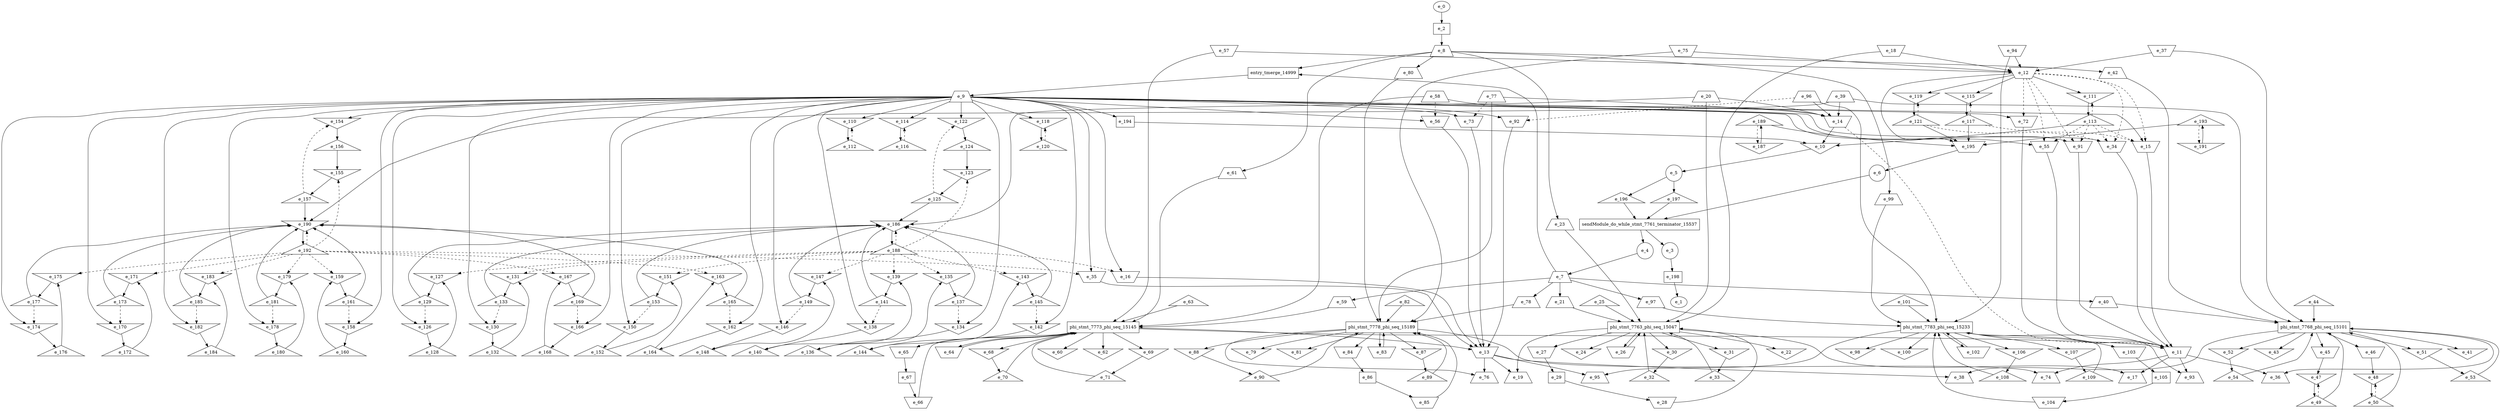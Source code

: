 digraph control_path {
  e_0: entry_node : n ;
  e_1: exit_node : s ;
  e_2 [shape = dot];
  e_3 [shape = circle];
  e_4 [shape = circle];
  e_5 [shape = circle];
  e_6 [shape = circle];
  e_7 [shape = trapezium];
  e_8 [shape = trapezium];
  e_9 [shape = trapezium];
  e_10 [shape = invtriangle];
  e_11 [shape = invtrapezium];
  e_12 [shape = invtrapezium];
  e_13 [shape = invtrapezium];
  e_14 [shape = invtrapezium];
  e_15 [shape = invtrapezium];
  e_16 [shape = invtrapezium];
  e_17 [shape = trapezium];
  e_18 [shape = invtrapezium];
  e_19 [shape = trapezium];
  e_20 [shape = trapezium];
  e_21 [shape = trapezium];
  e_22 [shape = invtriangle];
  e_23 [shape = trapezium];
  e_24 [shape = invtriangle];
  e_25 [shape = triangle];
  e_26 [shape = invtrapezium];
  e_27 [shape = invtrapezium];
  e_28 [shape = invtrapezium];
  e_29 [shape = dot];
  e_30 [shape = invtriangle];
  e_31 [shape = invtriangle];
  e_32 [shape = triangle];
  e_33 [shape = triangle];
  e_34 [shape = invtrapezium];
  e_35 [shape = invtrapezium];
  e_36 [shape = trapezium];
  e_37 [shape = invtrapezium];
  e_38 [shape = trapezium];
  e_39 [shape = trapezium];
  e_40 [shape = trapezium];
  e_41 [shape = invtriangle];
  e_42 [shape = trapezium];
  e_43 [shape = invtriangle];
  e_44 [shape = triangle];
  e_45 [shape = invtrapezium];
  e_46 [shape = invtrapezium];
  e_47 [shape = invtriangle];
  e_48 [shape = invtriangle];
  e_49 [shape = triangle];
  e_50 [shape = triangle];
  e_51 [shape = invtriangle];
  e_52 [shape = invtriangle];
  e_53 [shape = triangle];
  e_54 [shape = triangle];
  e_55 [shape = invtrapezium];
  e_56 [shape = invtrapezium];
  e_57 [shape = invtrapezium];
  e_58 [shape = trapezium];
  e_59 [shape = trapezium];
  e_60 [shape = invtriangle];
  e_61 [shape = trapezium];
  e_62 [shape = invtriangle];
  e_63 [shape = triangle];
  e_64 [shape = invtrapezium];
  e_65 [shape = invtrapezium];
  e_66 [shape = invtrapezium];
  e_67 [shape = dot];
  e_68 [shape = invtriangle];
  e_69 [shape = invtriangle];
  e_70 [shape = triangle];
  e_71 [shape = triangle];
  e_72 [shape = invtrapezium];
  e_73 [shape = invtrapezium];
  e_74 [shape = trapezium];
  e_75 [shape = invtrapezium];
  e_76 [shape = trapezium];
  e_77 [shape = trapezium];
  e_78 [shape = trapezium];
  e_79 [shape = invtriangle];
  e_80 [shape = trapezium];
  e_81 [shape = invtriangle];
  e_82 [shape = triangle];
  e_83 [shape = invtrapezium];
  e_84 [shape = invtrapezium];
  e_85 [shape = invtrapezium];
  e_86 [shape = dot];
  e_87 [shape = invtriangle];
  e_88 [shape = invtriangle];
  e_89 [shape = triangle];
  e_90 [shape = triangle];
  e_91 [shape = invtrapezium];
  e_92 [shape = invtrapezium];
  e_93 [shape = trapezium];
  e_94 [shape = invtrapezium];
  e_95 [shape = trapezium];
  e_96 [shape = trapezium];
  e_97 [shape = trapezium];
  e_98 [shape = invtriangle];
  e_99 [shape = trapezium];
  e_100 [shape = invtriangle];
  e_101 [shape = triangle];
  e_102 [shape = invtrapezium];
  e_103 [shape = invtrapezium];
  e_104 [shape = invtrapezium];
  e_105 [shape = dot];
  e_106 [shape = invtriangle];
  e_107 [shape = invtriangle];
  e_108 [shape = triangle];
  e_109 [shape = triangle];
  e_110 [shape = invtriangle];
  e_111 [shape = invtriangle];
  e_112 [shape = triangle];
  e_113 [shape = triangle];
  e_114 [shape = invtriangle];
  e_115 [shape = invtriangle];
  e_116 [shape = triangle];
  e_117 [shape = triangle];
  e_118 [shape = invtriangle];
  e_119 [shape = invtriangle];
  e_120 [shape = triangle];
  e_121 [shape = triangle];
  e_122 [shape = invtriangle];
  e_123 [shape = invtriangle];
  e_124 [shape = triangle];
  e_125 [shape = triangle];
  e_126 [shape = invtriangle];
  e_127 [shape = invtriangle];
  e_128 [shape = triangle];
  e_129 [shape = triangle];
  e_130 [shape = invtriangle];
  e_131 [shape = invtriangle];
  e_132 [shape = triangle];
  e_133 [shape = triangle];
  e_134 [shape = invtriangle];
  e_135 [shape = invtriangle];
  e_136 [shape = triangle];
  e_137 [shape = triangle];
  e_138 [shape = invtriangle];
  e_139 [shape = invtriangle];
  e_140 [shape = triangle];
  e_141 [shape = triangle];
  e_142 [shape = invtriangle];
  e_143 [shape = invtriangle];
  e_144 [shape = triangle];
  e_145 [shape = triangle];
  e_146 [shape = invtriangle];
  e_147 [shape = invtriangle];
  e_148 [shape = triangle];
  e_149 [shape = triangle];
  e_150 [shape = invtriangle];
  e_151 [shape = invtriangle];
  e_152 [shape = triangle];
  e_153 [shape = triangle];
  e_154 [shape = invtriangle];
  e_155 [shape = invtriangle];
  e_156 [shape = triangle];
  e_157 [shape = triangle];
  e_158 [shape = invtriangle];
  e_159 [shape = invtriangle];
  e_160 [shape = triangle];
  e_161 [shape = triangle];
  e_162 [shape = invtriangle];
  e_163 [shape = invtriangle];
  e_164 [shape = triangle];
  e_165 [shape = triangle];
  e_166 [shape = invtriangle];
  e_167 [shape = invtriangle];
  e_168 [shape = triangle];
  e_169 [shape = triangle];
  e_170 [shape = invtriangle];
  e_171 [shape = invtriangle];
  e_172 [shape = triangle];
  e_173 [shape = triangle];
  e_174 [shape = invtriangle];
  e_175 [shape = invtriangle];
  e_176 [shape = triangle];
  e_177 [shape = triangle];
  e_178 [shape = invtriangle];
  e_179 [shape = invtriangle];
  e_180 [shape = triangle];
  e_181 [shape = triangle];
  e_182 [shape = invtriangle];
  e_183 [shape = invtriangle];
  e_184 [shape = triangle];
  e_185 [shape = triangle];
  e_186 [shape = invtriangle];
  e_187 [shape = invtriangle];
  e_188 [shape = triangle];
  e_189 [shape = triangle];
  e_190 [shape = invtriangle];
  e_191 [shape = invtriangle];
  e_192 [shape = triangle];
  e_193 [shape = triangle];
  e_194 [shape = dot];
  e_195 [shape = invtrapezium];
  e_196 [shape = triangle];
  e_197 [shape = triangle];
  e_198 [shape = dot];
  e_198 -> e_1;
  e_0 -> e_2;
  e_10 -> e_5;
  e_195 -> e_6;
  e_4 -> e_7;
  e_2 -> e_8;
  e_14 -> e_10;
  e_194 -> e_10;
  e_113 -> e_10;
  e_55 -> e_11;
  e_72 -> e_11;
  e_15 -> e_11;
  e_34 -> e_11;
  e_91 -> e_11;
  e_14 -> e_11[style = dashed];
  e_57 -> e_12;
  e_18 -> e_12;
  e_37 -> e_12;
  e_75 -> e_12;
  e_94 -> e_12;
  e_56 -> e_13;
  e_73 -> e_13;
  e_16 -> e_13;
  e_35 -> e_13;
  e_92 -> e_13;
  e_58 -> e_14;
  e_20 -> e_14;
  e_39 -> e_14;
  e_77 -> e_14;
  e_96 -> e_14;
  e_9 -> e_15;
  e_12 -> e_15[style = dashed];
  e_113 -> e_15[style = dashed];
  e_117 -> e_15[style = dashed];
  e_9 -> e_16;
  e_188 -> e_16[style = dashed];
  e_11 -> e_17;
  e_13 -> e_19;
  e_7 -> e_21;
  e_8 -> e_23;
  e_29 -> e_28;
  e_27 -> e_29;
  e_30 -> e_32;
  e_31 -> e_33;
  e_9 -> e_34;
  e_12 -> e_34[style = dashed];
  e_113 -> e_34[style = dashed];
  e_121 -> e_34[style = dashed];
  e_9 -> e_35;
  e_192 -> e_35[style = dashed];
  e_11 -> e_36;
  e_13 -> e_38;
  e_7 -> e_40;
  e_8 -> e_42;
  e_45 -> e_47;
  e_49 -> e_47[style = dashed];
  e_46 -> e_48;
  e_50 -> e_48[style = dashed];
  e_47 -> e_49;
  e_48 -> e_50;
  e_51 -> e_53;
  e_52 -> e_54;
  e_9 -> e_55;
  e_12 -> e_55[style = dashed];
  e_113 -> e_55[style = dashed];
  e_9 -> e_56;
  e_58 -> e_56[style = dashed];
  e_7 -> e_59;
  e_8 -> e_61;
  e_67 -> e_66;
  e_65 -> e_67;
  e_68 -> e_70;
  e_69 -> e_71;
  e_9 -> e_72;
  e_12 -> e_72[style = dashed];
  e_9 -> e_73;
  e_77 -> e_73[style = dashed];
  e_11 -> e_74;
  e_13 -> e_76;
  e_7 -> e_78;
  e_8 -> e_80;
  e_86 -> e_85;
  e_84 -> e_86;
  e_87 -> e_89;
  e_88 -> e_90;
  e_9 -> e_91;
  e_12 -> e_91[style = dashed];
  e_113 -> e_91[style = dashed];
  e_9 -> e_92;
  e_96 -> e_92[style = dashed];
  e_11 -> e_93;
  e_13 -> e_95;
  e_7 -> e_97;
  e_8 -> e_99;
  e_105 -> e_104;
  e_103 -> e_105;
  e_106 -> e_108;
  e_107 -> e_109;
  e_9 -> e_110;
  e_112 -> e_110[style = dashed];
  e_12 -> e_111;
  e_113 -> e_111[style = dashed];
  e_110 -> e_112;
  e_111 -> e_113;
  e_9 -> e_114;
  e_116 -> e_114[style = dashed];
  e_12 -> e_115;
  e_117 -> e_115[style = dashed];
  e_114 -> e_116;
  e_115 -> e_117;
  e_9 -> e_118;
  e_120 -> e_118[style = dashed];
  e_12 -> e_119;
  e_121 -> e_119[style = dashed];
  e_118 -> e_120;
  e_119 -> e_121;
  e_9 -> e_122;
  e_125 -> e_122[style = dashed];
  e_124 -> e_123;
  e_188 -> e_123[style = dashed];
  e_122 -> e_124;
  e_123 -> e_125;
  e_9 -> e_126;
  e_129 -> e_126[style = dashed];
  e_128 -> e_127;
  e_188 -> e_127[style = dashed];
  e_126 -> e_128;
  e_127 -> e_129;
  e_9 -> e_130;
  e_133 -> e_130[style = dashed];
  e_132 -> e_131;
  e_188 -> e_131[style = dashed];
  e_130 -> e_132;
  e_131 -> e_133;
  e_9 -> e_134;
  e_137 -> e_134[style = dashed];
  e_136 -> e_135;
  e_188 -> e_135[style = dashed];
  e_134 -> e_136;
  e_135 -> e_137;
  e_9 -> e_138;
  e_141 -> e_138[style = dashed];
  e_140 -> e_139;
  e_188 -> e_139[style = dashed];
  e_138 -> e_140;
  e_139 -> e_141;
  e_9 -> e_142;
  e_145 -> e_142[style = dashed];
  e_144 -> e_143;
  e_188 -> e_143[style = dashed];
  e_142 -> e_144;
  e_143 -> e_145;
  e_9 -> e_146;
  e_149 -> e_146[style = dashed];
  e_148 -> e_147;
  e_188 -> e_147[style = dashed];
  e_146 -> e_148;
  e_147 -> e_149;
  e_9 -> e_150;
  e_153 -> e_150[style = dashed];
  e_152 -> e_151;
  e_188 -> e_151[style = dashed];
  e_150 -> e_152;
  e_151 -> e_153;
  e_9 -> e_154;
  e_157 -> e_154[style = dashed];
  e_156 -> e_155;
  e_192 -> e_155[style = dashed];
  e_154 -> e_156;
  e_155 -> e_157;
  e_9 -> e_158;
  e_161 -> e_158[style = dashed];
  e_160 -> e_159;
  e_192 -> e_159[style = dashed];
  e_158 -> e_160;
  e_159 -> e_161;
  e_9 -> e_162;
  e_165 -> e_162[style = dashed];
  e_164 -> e_163;
  e_192 -> e_163[style = dashed];
  e_162 -> e_164;
  e_163 -> e_165;
  e_9 -> e_166;
  e_169 -> e_166[style = dashed];
  e_168 -> e_167;
  e_192 -> e_167[style = dashed];
  e_166 -> e_168;
  e_167 -> e_169;
  e_9 -> e_170;
  e_173 -> e_170[style = dashed];
  e_172 -> e_171;
  e_192 -> e_171[style = dashed];
  e_170 -> e_172;
  e_171 -> e_173;
  e_9 -> e_174;
  e_177 -> e_174[style = dashed];
  e_176 -> e_175;
  e_192 -> e_175[style = dashed];
  e_174 -> e_176;
  e_175 -> e_177;
  e_9 -> e_178;
  e_181 -> e_178[style = dashed];
  e_180 -> e_179;
  e_192 -> e_179[style = dashed];
  e_178 -> e_180;
  e_179 -> e_181;
  e_9 -> e_182;
  e_185 -> e_182[style = dashed];
  e_184 -> e_183;
  e_192 -> e_183[style = dashed];
  e_182 -> e_184;
  e_183 -> e_185;
  e_20 -> e_186;
  e_125 -> e_186;
  e_129 -> e_186;
  e_133 -> e_186;
  e_137 -> e_186;
  e_141 -> e_186;
  e_145 -> e_186;
  e_149 -> e_186;
  e_153 -> e_186;
  e_188 -> e_186[style = dashed];
  e_189 -> e_187[style = dashed];
  e_186 -> e_188;
  e_187 -> e_189;
  e_39 -> e_190;
  e_173 -> e_190;
  e_177 -> e_190;
  e_181 -> e_190;
  e_185 -> e_190;
  e_157 -> e_190;
  e_161 -> e_190;
  e_165 -> e_190;
  e_169 -> e_190;
  e_192 -> e_190[style = dashed];
  e_193 -> e_191[style = dashed];
  e_190 -> e_192;
  e_191 -> e_193;
  e_9 -> e_194;
  e_12 -> e_195;
  e_189 -> e_195;
  e_193 -> e_195;
  e_117 -> e_195;
  e_121 -> e_195;
  e_5 -> e_196;
  e_5 -> e_197;
  e_3 -> e_198;
  sendModule_do_while_stmt_7761_terminator_15537 [shape=rectangle];
e_6 -> sendModule_do_while_stmt_7761_terminator_15537;
e_197 -> sendModule_do_while_stmt_7761_terminator_15537;
e_196 -> sendModule_do_while_stmt_7761_terminator_15537;
sendModule_do_while_stmt_7761_terminator_15537 -> e_4;
sendModule_do_while_stmt_7761_terminator_15537 -> e_3;
  phi_stmt_7763_phi_seq_15047 [shape=rectangle];
e_23 -> phi_stmt_7763_phi_seq_15047;
phi_stmt_7763_phi_seq_15047 -> e_26;
phi_stmt_7763_phi_seq_15047 -> e_27;
phi_stmt_7763_phi_seq_15047 -> e_24;
e_26 -> phi_stmt_7763_phi_seq_15047;
e_28 -> phi_stmt_7763_phi_seq_15047;
e_21 -> phi_stmt_7763_phi_seq_15047;
phi_stmt_7763_phi_seq_15047 -> e_30;
phi_stmt_7763_phi_seq_15047 -> e_31;
phi_stmt_7763_phi_seq_15047 -> e_22;
e_32 -> phi_stmt_7763_phi_seq_15047;
e_33 -> phi_stmt_7763_phi_seq_15047;
e_18 -> phi_stmt_7763_phi_seq_15047;
e_20 -> phi_stmt_7763_phi_seq_15047;
phi_stmt_7763_phi_seq_15047 -> e_17;
phi_stmt_7763_phi_seq_15047 -> e_19;
e_25 -> phi_stmt_7763_phi_seq_15047;
  phi_stmt_7768_phi_seq_15101 [shape=rectangle];
e_42 -> phi_stmt_7768_phi_seq_15101;
phi_stmt_7768_phi_seq_15101 -> e_45;
phi_stmt_7768_phi_seq_15101 -> e_46;
phi_stmt_7768_phi_seq_15101 -> e_43;
e_49 -> phi_stmt_7768_phi_seq_15101;
e_50 -> phi_stmt_7768_phi_seq_15101;
e_40 -> phi_stmt_7768_phi_seq_15101;
phi_stmt_7768_phi_seq_15101 -> e_51;
phi_stmt_7768_phi_seq_15101 -> e_52;
phi_stmt_7768_phi_seq_15101 -> e_41;
e_53 -> phi_stmt_7768_phi_seq_15101;
e_54 -> phi_stmt_7768_phi_seq_15101;
e_37 -> phi_stmt_7768_phi_seq_15101;
e_39 -> phi_stmt_7768_phi_seq_15101;
phi_stmt_7768_phi_seq_15101 -> e_36;
phi_stmt_7768_phi_seq_15101 -> e_38;
e_44 -> phi_stmt_7768_phi_seq_15101;
  phi_stmt_7773_phi_seq_15145 [shape=rectangle];
e_61 -> phi_stmt_7773_phi_seq_15145;
phi_stmt_7773_phi_seq_15145 -> e_64;
phi_stmt_7773_phi_seq_15145 -> e_65;
phi_stmt_7773_phi_seq_15145 -> e_62;
e_64 -> phi_stmt_7773_phi_seq_15145;
e_66 -> phi_stmt_7773_phi_seq_15145;
e_59 -> phi_stmt_7773_phi_seq_15145;
phi_stmt_7773_phi_seq_15145 -> e_68;
phi_stmt_7773_phi_seq_15145 -> e_69;
phi_stmt_7773_phi_seq_15145 -> e_60;
e_70 -> phi_stmt_7773_phi_seq_15145;
e_71 -> phi_stmt_7773_phi_seq_15145;
e_57 -> phi_stmt_7773_phi_seq_15145;
e_58 -> phi_stmt_7773_phi_seq_15145;
phi_stmt_7773_phi_seq_15145 -> e_11;
phi_stmt_7773_phi_seq_15145 -> e_13;
e_63 -> phi_stmt_7773_phi_seq_15145;
  phi_stmt_7778_phi_seq_15189 [shape=rectangle];
e_80 -> phi_stmt_7778_phi_seq_15189;
phi_stmt_7778_phi_seq_15189 -> e_83;
phi_stmt_7778_phi_seq_15189 -> e_84;
phi_stmt_7778_phi_seq_15189 -> e_81;
e_83 -> phi_stmt_7778_phi_seq_15189;
e_85 -> phi_stmt_7778_phi_seq_15189;
e_78 -> phi_stmt_7778_phi_seq_15189;
phi_stmt_7778_phi_seq_15189 -> e_87;
phi_stmt_7778_phi_seq_15189 -> e_88;
phi_stmt_7778_phi_seq_15189 -> e_79;
e_89 -> phi_stmt_7778_phi_seq_15189;
e_90 -> phi_stmt_7778_phi_seq_15189;
e_75 -> phi_stmt_7778_phi_seq_15189;
e_77 -> phi_stmt_7778_phi_seq_15189;
phi_stmt_7778_phi_seq_15189 -> e_74;
phi_stmt_7778_phi_seq_15189 -> e_76;
e_82 -> phi_stmt_7778_phi_seq_15189;
  phi_stmt_7783_phi_seq_15233 [shape=rectangle];
e_99 -> phi_stmt_7783_phi_seq_15233;
phi_stmt_7783_phi_seq_15233 -> e_102;
phi_stmt_7783_phi_seq_15233 -> e_103;
phi_stmt_7783_phi_seq_15233 -> e_100;
e_102 -> phi_stmt_7783_phi_seq_15233;
e_104 -> phi_stmt_7783_phi_seq_15233;
e_97 -> phi_stmt_7783_phi_seq_15233;
phi_stmt_7783_phi_seq_15233 -> e_106;
phi_stmt_7783_phi_seq_15233 -> e_107;
phi_stmt_7783_phi_seq_15233 -> e_98;
e_108 -> phi_stmt_7783_phi_seq_15233;
e_109 -> phi_stmt_7783_phi_seq_15233;
e_94 -> phi_stmt_7783_phi_seq_15233;
e_96 -> phi_stmt_7783_phi_seq_15233;
phi_stmt_7783_phi_seq_15233 -> e_93;
phi_stmt_7783_phi_seq_15233 -> e_95;
e_101 -> phi_stmt_7783_phi_seq_15233;
entry_tmerge_14999 [shape = rectangle]; 
e_7 -> entry_tmerge_14999;
e_8 -> entry_tmerge_14999;
entry_tmerge_14999 -> e_9;
}
